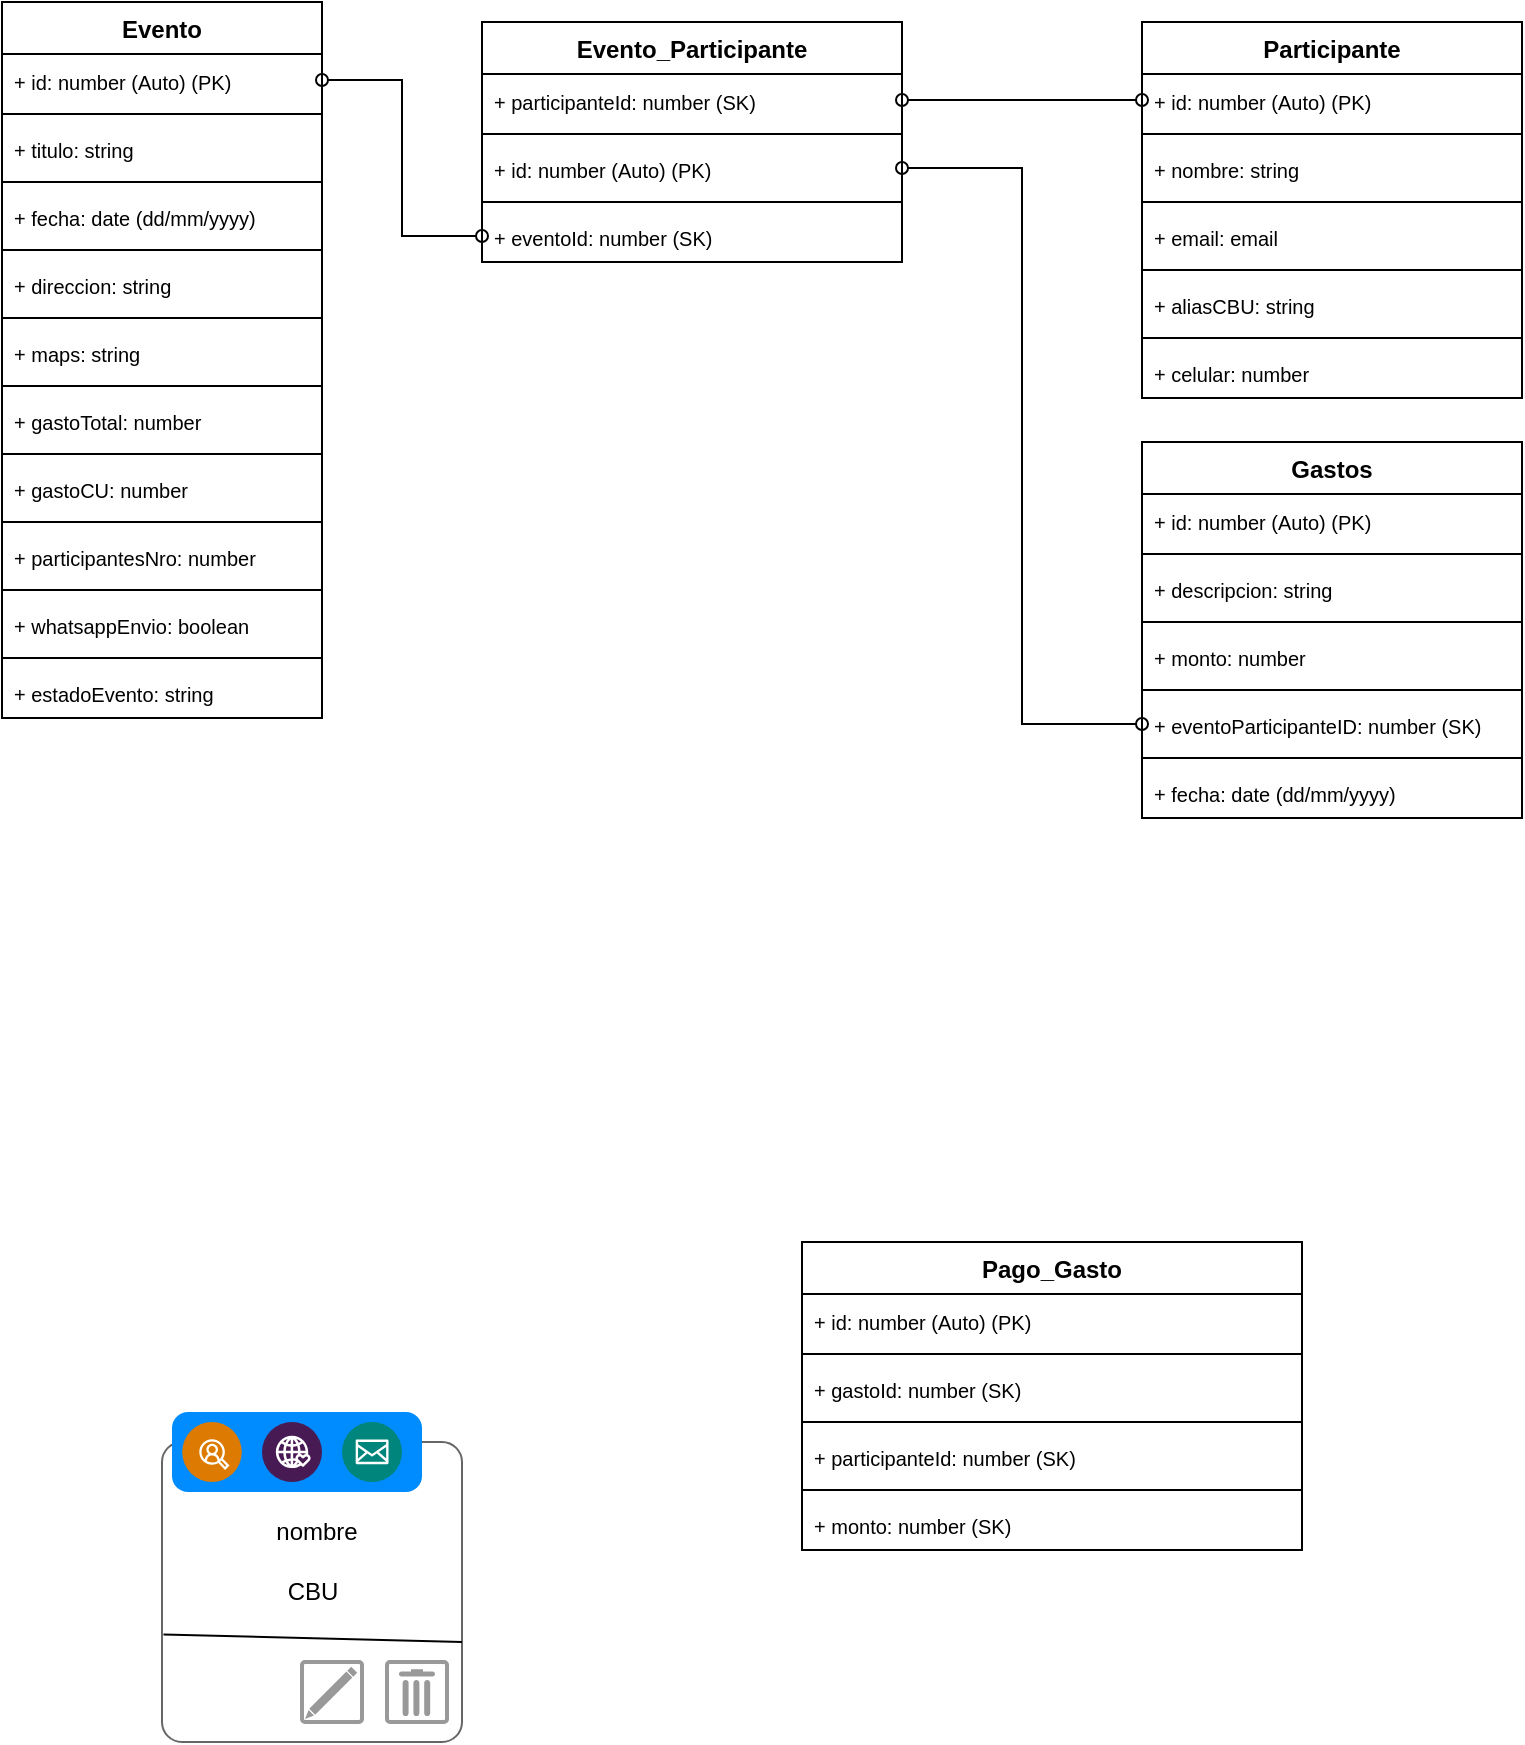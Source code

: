 <mxfile version="26.2.14">
  <diagram name="Página-1" id="X9LQhpLwk_J4k-DrzsR-">
    <mxGraphModel dx="1106" dy="571" grid="1" gridSize="10" guides="1" tooltips="1" connect="1" arrows="1" fold="1" page="1" pageScale="1" pageWidth="827" pageHeight="1169" math="0" shadow="0">
      <root>
        <mxCell id="0" />
        <mxCell id="1" parent="0" />
        <object label="Evento" id="epjEsvlfsnYvN3iABz49-60">
          <mxCell style="swimlane;fontStyle=1;align=center;verticalAlign=top;childLayout=stackLayout;horizontal=1;startSize=26;horizontalStack=0;resizeParent=1;resizeParentMax=0;resizeLast=0;collapsible=1;marginBottom=0;whiteSpace=wrap;html=1;" parent="1" vertex="1">
            <mxGeometry x="30" y="20" width="160" height="358" as="geometry" />
          </mxCell>
        </object>
        <mxCell id="epjEsvlfsnYvN3iABz49-61" value="&lt;font style=&quot;font-size: 10px;&quot;&gt;+ id: number (Auto) (PK)&lt;/font&gt;" style="text;strokeColor=none;fillColor=none;align=left;verticalAlign=top;spacingLeft=4;spacingRight=4;overflow=hidden;rotatable=0;points=[[0,0.5],[1,0.5]];portConstraint=eastwest;whiteSpace=wrap;html=1;" parent="epjEsvlfsnYvN3iABz49-60" vertex="1">
          <mxGeometry y="26" width="160" height="26" as="geometry" />
        </mxCell>
        <mxCell id="epjEsvlfsnYvN3iABz49-89" value="" style="line;strokeWidth=1;fillColor=none;align=left;verticalAlign=middle;spacingTop=-1;spacingLeft=3;spacingRight=3;rotatable=0;labelPosition=right;points=[];portConstraint=eastwest;strokeColor=inherit;" parent="epjEsvlfsnYvN3iABz49-60" vertex="1">
          <mxGeometry y="52" width="160" height="8" as="geometry" />
        </mxCell>
        <mxCell id="epjEsvlfsnYvN3iABz49-88" value="&lt;font style=&quot;font-size: 10px;&quot;&gt;+ titulo: string&lt;/font&gt;" style="text;strokeColor=none;fillColor=none;align=left;verticalAlign=top;spacingLeft=4;spacingRight=4;overflow=hidden;rotatable=0;points=[[0,0.5],[1,0.5]];portConstraint=eastwest;whiteSpace=wrap;html=1;" parent="epjEsvlfsnYvN3iABz49-60" vertex="1">
          <mxGeometry y="60" width="160" height="26" as="geometry" />
        </mxCell>
        <mxCell id="epjEsvlfsnYvN3iABz49-62" value="" style="line;strokeWidth=1;fillColor=none;align=left;verticalAlign=middle;spacingTop=-1;spacingLeft=3;spacingRight=3;rotatable=0;labelPosition=right;points=[];portConstraint=eastwest;strokeColor=inherit;" parent="epjEsvlfsnYvN3iABz49-60" vertex="1">
          <mxGeometry y="86" width="160" height="8" as="geometry" />
        </mxCell>
        <mxCell id="epjEsvlfsnYvN3iABz49-63" value="&lt;font style=&quot;font-size: 10px;&quot;&gt;+ fecha: date (dd/mm/yyyy)&lt;/font&gt;" style="text;strokeColor=none;fillColor=none;align=left;verticalAlign=top;spacingLeft=4;spacingRight=4;overflow=hidden;rotatable=0;points=[[0,0.5],[1,0.5]];portConstraint=eastwest;whiteSpace=wrap;html=1;" parent="epjEsvlfsnYvN3iABz49-60" vertex="1">
          <mxGeometry y="94" width="160" height="26" as="geometry" />
        </mxCell>
        <mxCell id="epjEsvlfsnYvN3iABz49-65" value="" style="line;strokeWidth=1;fillColor=none;align=left;verticalAlign=middle;spacingTop=-1;spacingLeft=3;spacingRight=3;rotatable=0;labelPosition=right;points=[];portConstraint=eastwest;strokeColor=inherit;" parent="epjEsvlfsnYvN3iABz49-60" vertex="1">
          <mxGeometry y="120" width="160" height="8" as="geometry" />
        </mxCell>
        <mxCell id="epjEsvlfsnYvN3iABz49-64" value="&lt;font style=&quot;font-size: 10px;&quot;&gt;+ direccion: string&lt;/font&gt;" style="text;strokeColor=none;fillColor=none;align=left;verticalAlign=top;spacingLeft=4;spacingRight=4;overflow=hidden;rotatable=0;points=[[0,0.5],[1,0.5]];portConstraint=eastwest;whiteSpace=wrap;html=1;" parent="epjEsvlfsnYvN3iABz49-60" vertex="1">
          <mxGeometry y="128" width="160" height="26" as="geometry" />
        </mxCell>
        <mxCell id="epjEsvlfsnYvN3iABz49-70" value="" style="line;strokeWidth=1;fillColor=none;align=left;verticalAlign=middle;spacingTop=-1;spacingLeft=3;spacingRight=3;rotatable=0;labelPosition=right;points=[];portConstraint=eastwest;strokeColor=inherit;" parent="epjEsvlfsnYvN3iABz49-60" vertex="1">
          <mxGeometry y="154" width="160" height="8" as="geometry" />
        </mxCell>
        <mxCell id="epjEsvlfsnYvN3iABz49-66" value="&lt;font style=&quot;font-size: 10px;&quot;&gt;+ maps: string&lt;/font&gt;" style="text;strokeColor=none;fillColor=none;align=left;verticalAlign=top;spacingLeft=4;spacingRight=4;overflow=hidden;rotatable=0;points=[[0,0.5],[1,0.5]];portConstraint=eastwest;whiteSpace=wrap;html=1;" parent="epjEsvlfsnYvN3iABz49-60" vertex="1">
          <mxGeometry y="162" width="160" height="26" as="geometry" />
        </mxCell>
        <mxCell id="epjEsvlfsnYvN3iABz49-71" value="" style="line;strokeWidth=1;fillColor=none;align=left;verticalAlign=middle;spacingTop=-1;spacingLeft=3;spacingRight=3;rotatable=0;labelPosition=right;points=[];portConstraint=eastwest;strokeColor=inherit;" parent="epjEsvlfsnYvN3iABz49-60" vertex="1">
          <mxGeometry y="188" width="160" height="8" as="geometry" />
        </mxCell>
        <mxCell id="epjEsvlfsnYvN3iABz49-68" value="&lt;font style=&quot;font-size: 10px;&quot;&gt;+ gastoTotal: number&lt;/font&gt;" style="text;strokeColor=none;fillColor=none;align=left;verticalAlign=top;spacingLeft=4;spacingRight=4;overflow=hidden;rotatable=0;points=[[0,0.5],[1,0.5]];portConstraint=eastwest;whiteSpace=wrap;html=1;" parent="epjEsvlfsnYvN3iABz49-60" vertex="1">
          <mxGeometry y="196" width="160" height="26" as="geometry" />
        </mxCell>
        <mxCell id="epjEsvlfsnYvN3iABz49-72" value="" style="line;strokeWidth=1;fillColor=none;align=left;verticalAlign=middle;spacingTop=-1;spacingLeft=3;spacingRight=3;rotatable=0;labelPosition=right;points=[];portConstraint=eastwest;strokeColor=inherit;" parent="epjEsvlfsnYvN3iABz49-60" vertex="1">
          <mxGeometry y="222" width="160" height="8" as="geometry" />
        </mxCell>
        <mxCell id="epjEsvlfsnYvN3iABz49-69" value="&lt;font style=&quot;font-size: 10px;&quot;&gt;+ gastoCU: number&lt;/font&gt;" style="text;strokeColor=none;fillColor=none;align=left;verticalAlign=top;spacingLeft=4;spacingRight=4;overflow=hidden;rotatable=0;points=[[0,0.5],[1,0.5]];portConstraint=eastwest;whiteSpace=wrap;html=1;" parent="epjEsvlfsnYvN3iABz49-60" vertex="1">
          <mxGeometry y="230" width="160" height="26" as="geometry" />
        </mxCell>
        <mxCell id="epjEsvlfsnYvN3iABz49-129" value="" style="line;strokeWidth=1;fillColor=none;align=left;verticalAlign=middle;spacingTop=-1;spacingLeft=3;spacingRight=3;rotatable=0;labelPosition=right;points=[];portConstraint=eastwest;strokeColor=inherit;" parent="epjEsvlfsnYvN3iABz49-60" vertex="1">
          <mxGeometry y="256" width="160" height="8" as="geometry" />
        </mxCell>
        <mxCell id="epjEsvlfsnYvN3iABz49-112" value="&lt;font style=&quot;font-size: 10px;&quot;&gt;+ participantesNro: number&lt;/font&gt;" style="text;strokeColor=none;fillColor=none;align=left;verticalAlign=top;spacingLeft=4;spacingRight=4;overflow=hidden;rotatable=0;points=[[0,0.5],[1,0.5]];portConstraint=eastwest;whiteSpace=wrap;html=1;" parent="epjEsvlfsnYvN3iABz49-60" vertex="1">
          <mxGeometry y="264" width="160" height="26" as="geometry" />
        </mxCell>
        <mxCell id="QIL2KwB3fmJdMeqVmAWB-3" value="" style="line;strokeWidth=1;fillColor=none;align=left;verticalAlign=middle;spacingTop=-1;spacingLeft=3;spacingRight=3;rotatable=0;labelPosition=right;points=[];portConstraint=eastwest;strokeColor=inherit;" parent="epjEsvlfsnYvN3iABz49-60" vertex="1">
          <mxGeometry y="290" width="160" height="8" as="geometry" />
        </mxCell>
        <mxCell id="QIL2KwB3fmJdMeqVmAWB-1" value="&lt;font style=&quot;font-size: 10px;&quot;&gt;+ whatsappEnvio: boolean&lt;/font&gt;" style="text;strokeColor=none;fillColor=none;align=left;verticalAlign=top;spacingLeft=4;spacingRight=4;overflow=hidden;rotatable=0;points=[[0,0.5],[1,0.5]];portConstraint=eastwest;whiteSpace=wrap;html=1;" parent="epjEsvlfsnYvN3iABz49-60" vertex="1">
          <mxGeometry y="298" width="160" height="26" as="geometry" />
        </mxCell>
        <mxCell id="QIL2KwB3fmJdMeqVmAWB-4" value="" style="line;strokeWidth=1;fillColor=none;align=left;verticalAlign=middle;spacingTop=-1;spacingLeft=3;spacingRight=3;rotatable=0;labelPosition=right;points=[];portConstraint=eastwest;strokeColor=inherit;" parent="epjEsvlfsnYvN3iABz49-60" vertex="1">
          <mxGeometry y="324" width="160" height="8" as="geometry" />
        </mxCell>
        <mxCell id="yLq7n8xMrS5BI-6w-MZ7-3" value="&lt;font style=&quot;font-size: 10px;&quot;&gt;+ estadoEvento: string&lt;/font&gt;" style="text;strokeColor=none;fillColor=none;align=left;verticalAlign=top;spacingLeft=4;spacingRight=4;overflow=hidden;rotatable=0;points=[[0,0.5],[1,0.5]];portConstraint=eastwest;whiteSpace=wrap;html=1;" parent="epjEsvlfsnYvN3iABz49-60" vertex="1">
          <mxGeometry y="332" width="160" height="26" as="geometry" />
        </mxCell>
        <object label="Participante" id="epjEsvlfsnYvN3iABz49-74">
          <mxCell style="swimlane;fontStyle=1;align=center;verticalAlign=top;childLayout=stackLayout;horizontal=1;startSize=26;horizontalStack=0;resizeParent=1;resizeParentMax=0;resizeLast=0;collapsible=1;marginBottom=0;whiteSpace=wrap;html=1;" parent="1" vertex="1">
            <mxGeometry x="600" y="30" width="190" height="188" as="geometry" />
          </mxCell>
        </object>
        <mxCell id="epjEsvlfsnYvN3iABz49-83" value="&lt;font style=&quot;font-size: 10px;&quot;&gt;+ id: number (Auto) (PK)&lt;/font&gt;" style="text;strokeColor=none;fillColor=none;align=left;verticalAlign=top;spacingLeft=4;spacingRight=4;overflow=hidden;rotatable=0;points=[[0,0.5],[1,0.5]];portConstraint=eastwest;whiteSpace=wrap;html=1;" parent="epjEsvlfsnYvN3iABz49-74" vertex="1">
          <mxGeometry y="26" width="190" height="26" as="geometry" />
        </mxCell>
        <mxCell id="epjEsvlfsnYvN3iABz49-90" value="" style="line;strokeWidth=1;fillColor=none;align=left;verticalAlign=middle;spacingTop=-1;spacingLeft=3;spacingRight=3;rotatable=0;labelPosition=right;points=[];portConstraint=eastwest;strokeColor=inherit;" parent="epjEsvlfsnYvN3iABz49-74" vertex="1">
          <mxGeometry y="52" width="190" height="8" as="geometry" />
        </mxCell>
        <mxCell id="epjEsvlfsnYvN3iABz49-75" value="&lt;font style=&quot;font-size: 10px;&quot;&gt;+ nombre: string&lt;/font&gt;" style="text;strokeColor=none;fillColor=none;align=left;verticalAlign=top;spacingLeft=4;spacingRight=4;overflow=hidden;rotatable=0;points=[[0,0.5],[1,0.5]];portConstraint=eastwest;whiteSpace=wrap;html=1;" parent="epjEsvlfsnYvN3iABz49-74" vertex="1">
          <mxGeometry y="60" width="190" height="26" as="geometry" />
        </mxCell>
        <mxCell id="epjEsvlfsnYvN3iABz49-76" value="" style="line;strokeWidth=1;fillColor=none;align=left;verticalAlign=middle;spacingTop=-1;spacingLeft=3;spacingRight=3;rotatable=0;labelPosition=right;points=[];portConstraint=eastwest;strokeColor=inherit;" parent="epjEsvlfsnYvN3iABz49-74" vertex="1">
          <mxGeometry y="86" width="190" height="8" as="geometry" />
        </mxCell>
        <mxCell id="epjEsvlfsnYvN3iABz49-77" value="&lt;font style=&quot;font-size: 10px;&quot;&gt;+ email: email&lt;/font&gt;" style="text;strokeColor=none;fillColor=none;align=left;verticalAlign=top;spacingLeft=4;spacingRight=4;overflow=hidden;rotatable=0;points=[[0,0.5],[1,0.5]];portConstraint=eastwest;whiteSpace=wrap;html=1;" parent="epjEsvlfsnYvN3iABz49-74" vertex="1">
          <mxGeometry y="94" width="190" height="26" as="geometry" />
        </mxCell>
        <mxCell id="epjEsvlfsnYvN3iABz49-78" value="" style="line;strokeWidth=1;fillColor=none;align=left;verticalAlign=middle;spacingTop=-1;spacingLeft=3;spacingRight=3;rotatable=0;labelPosition=right;points=[];portConstraint=eastwest;strokeColor=inherit;" parent="epjEsvlfsnYvN3iABz49-74" vertex="1">
          <mxGeometry y="120" width="190" height="8" as="geometry" />
        </mxCell>
        <mxCell id="epjEsvlfsnYvN3iABz49-79" value="&lt;font style=&quot;font-size: 10px;&quot;&gt;+ aliasCBU: string&lt;/font&gt;" style="text;strokeColor=none;fillColor=none;align=left;verticalAlign=top;spacingLeft=4;spacingRight=4;overflow=hidden;rotatable=0;points=[[0,0.5],[1,0.5]];portConstraint=eastwest;whiteSpace=wrap;html=1;" parent="epjEsvlfsnYvN3iABz49-74" vertex="1">
          <mxGeometry y="128" width="190" height="26" as="geometry" />
        </mxCell>
        <mxCell id="epjEsvlfsnYvN3iABz49-80" value="" style="line;strokeWidth=1;fillColor=none;align=left;verticalAlign=middle;spacingTop=-1;spacingLeft=3;spacingRight=3;rotatable=0;labelPosition=right;points=[];portConstraint=eastwest;strokeColor=inherit;" parent="epjEsvlfsnYvN3iABz49-74" vertex="1">
          <mxGeometry y="154" width="190" height="8" as="geometry" />
        </mxCell>
        <mxCell id="epjEsvlfsnYvN3iABz49-81" value="&lt;font style=&quot;font-size: 10px;&quot;&gt;+ celular: number&lt;/font&gt;" style="text;strokeColor=none;fillColor=none;align=left;verticalAlign=top;spacingLeft=4;spacingRight=4;overflow=hidden;rotatable=0;points=[[0,0.5],[1,0.5]];portConstraint=eastwest;whiteSpace=wrap;html=1;" parent="epjEsvlfsnYvN3iABz49-74" vertex="1">
          <mxGeometry y="162" width="190" height="26" as="geometry" />
        </mxCell>
        <object label="Gastos" id="epjEsvlfsnYvN3iABz49-91">
          <mxCell style="swimlane;fontStyle=1;align=center;verticalAlign=top;childLayout=stackLayout;horizontal=1;startSize=26;horizontalStack=0;resizeParent=1;resizeParentMax=0;resizeLast=0;collapsible=1;marginBottom=0;whiteSpace=wrap;html=1;" parent="1" vertex="1">
            <mxGeometry x="600" y="240" width="190" height="188" as="geometry" />
          </mxCell>
        </object>
        <mxCell id="epjEsvlfsnYvN3iABz49-92" value="&lt;font style=&quot;font-size: 10px;&quot;&gt;+ id: number (Auto) (PK)&lt;/font&gt;" style="text;strokeColor=none;fillColor=none;align=left;verticalAlign=top;spacingLeft=4;spacingRight=4;overflow=hidden;rotatable=0;points=[[0,0.5],[1,0.5]];portConstraint=eastwest;whiteSpace=wrap;html=1;" parent="epjEsvlfsnYvN3iABz49-91" vertex="1">
          <mxGeometry y="26" width="190" height="26" as="geometry" />
        </mxCell>
        <mxCell id="epjEsvlfsnYvN3iABz49-93" value="" style="line;strokeWidth=1;fillColor=none;align=left;verticalAlign=middle;spacingTop=-1;spacingLeft=3;spacingRight=3;rotatable=0;labelPosition=right;points=[];portConstraint=eastwest;strokeColor=inherit;" parent="epjEsvlfsnYvN3iABz49-91" vertex="1">
          <mxGeometry y="52" width="190" height="8" as="geometry" />
        </mxCell>
        <mxCell id="epjEsvlfsnYvN3iABz49-94" value="&lt;font style=&quot;font-size: 10px;&quot;&gt;+ descripcion: string&lt;/font&gt;" style="text;strokeColor=none;fillColor=none;align=left;verticalAlign=top;spacingLeft=4;spacingRight=4;overflow=hidden;rotatable=0;points=[[0,0.5],[1,0.5]];portConstraint=eastwest;whiteSpace=wrap;html=1;" parent="epjEsvlfsnYvN3iABz49-91" vertex="1">
          <mxGeometry y="60" width="190" height="26" as="geometry" />
        </mxCell>
        <mxCell id="epjEsvlfsnYvN3iABz49-95" value="" style="line;strokeWidth=1;fillColor=none;align=left;verticalAlign=middle;spacingTop=-1;spacingLeft=3;spacingRight=3;rotatable=0;labelPosition=right;points=[];portConstraint=eastwest;strokeColor=inherit;" parent="epjEsvlfsnYvN3iABz49-91" vertex="1">
          <mxGeometry y="86" width="190" height="8" as="geometry" />
        </mxCell>
        <mxCell id="epjEsvlfsnYvN3iABz49-96" value="&lt;font style=&quot;font-size: 10px;&quot;&gt;+ monto: number&lt;/font&gt;" style="text;strokeColor=none;fillColor=none;align=left;verticalAlign=top;spacingLeft=4;spacingRight=4;overflow=hidden;rotatable=0;points=[[0,0.5],[1,0.5]];portConstraint=eastwest;whiteSpace=wrap;html=1;" parent="epjEsvlfsnYvN3iABz49-91" vertex="1">
          <mxGeometry y="94" width="190" height="26" as="geometry" />
        </mxCell>
        <mxCell id="epjEsvlfsnYvN3iABz49-97" value="" style="line;strokeWidth=1;fillColor=none;align=left;verticalAlign=middle;spacingTop=-1;spacingLeft=3;spacingRight=3;rotatable=0;labelPosition=right;points=[];portConstraint=eastwest;strokeColor=inherit;" parent="epjEsvlfsnYvN3iABz49-91" vertex="1">
          <mxGeometry y="120" width="190" height="8" as="geometry" />
        </mxCell>
        <mxCell id="epjEsvlfsnYvN3iABz49-98" value="&lt;font style=&quot;font-size: 10px;&quot;&gt;+ eventoParticipanteID: number (SK)&lt;/font&gt;" style="text;strokeColor=none;fillColor=none;align=left;verticalAlign=top;spacingLeft=4;spacingRight=4;overflow=hidden;rotatable=0;points=[[0,0.5],[1,0.5]];portConstraint=eastwest;whiteSpace=wrap;html=1;" parent="epjEsvlfsnYvN3iABz49-91" vertex="1">
          <mxGeometry y="128" width="190" height="26" as="geometry" />
        </mxCell>
        <mxCell id="yLq7n8xMrS5BI-6w-MZ7-6" value="" style="line;strokeWidth=1;fillColor=none;align=left;verticalAlign=middle;spacingTop=-1;spacingLeft=3;spacingRight=3;rotatable=0;labelPosition=right;points=[];portConstraint=eastwest;strokeColor=inherit;" parent="epjEsvlfsnYvN3iABz49-91" vertex="1">
          <mxGeometry y="154" width="190" height="8" as="geometry" />
        </mxCell>
        <mxCell id="epjEsvlfsnYvN3iABz49-100" value="&lt;font style=&quot;font-size: 10px;&quot;&gt;+ fecha: date (dd/mm/yyyy)&lt;/font&gt;" style="text;strokeColor=none;fillColor=none;align=left;verticalAlign=top;spacingLeft=4;spacingRight=4;overflow=hidden;rotatable=0;points=[[0,0.5],[1,0.5]];portConstraint=eastwest;whiteSpace=wrap;html=1;" parent="epjEsvlfsnYvN3iABz49-91" vertex="1">
          <mxGeometry y="162" width="190" height="26" as="geometry" />
        </mxCell>
        <mxCell id="bBRhczMiL7dyaByhxN14-6" value="" style="shape=mxgraph.mockup.containers.marginRect;rectMarginTop=10;strokeColor=#666666;strokeWidth=1;dashed=0;rounded=1;arcSize=5;recursiveResize=0;html=1;whiteSpace=wrap;" parent="1" vertex="1">
          <mxGeometry x="110" y="730" width="150" height="160" as="geometry" />
        </mxCell>
        <mxCell id="bBRhczMiL7dyaByhxN14-7" value="" style="shape=rect;strokeColor=none;fillColor=#008cff;strokeWidth=1;dashed=0;rounded=1;arcSize=20;fontColor=#ffffff;fontSize=17;spacing=2;spacingTop=-2;align=left;autosize=1;spacingLeft=4;resizeWidth=0;resizeHeight=0;perimeter=none;html=1;whiteSpace=wrap;" parent="bBRhczMiL7dyaByhxN14-6" vertex="1">
          <mxGeometry x="5" y="-5" width="125" height="40" as="geometry" />
        </mxCell>
        <mxCell id="bBRhczMiL7dyaByhxN14-11" value="" style="verticalLabelPosition=bottom;aspect=fixed;html=1;shape=mxgraph.salesforce.marketing2;" parent="bBRhczMiL7dyaByhxN14-6" vertex="1">
          <mxGeometry x="10" width="30" height="30" as="geometry" />
        </mxCell>
        <mxCell id="bBRhczMiL7dyaByhxN14-13" value="" style="verticalLabelPosition=bottom;aspect=fixed;html=1;shape=mxgraph.salesforce.non_profit2;" parent="bBRhczMiL7dyaByhxN14-6" vertex="1">
          <mxGeometry x="50" width="30" height="30" as="geometry" />
        </mxCell>
        <mxCell id="bBRhczMiL7dyaByhxN14-12" value="" style="verticalLabelPosition=bottom;aspect=fixed;html=1;shape=mxgraph.salesforce.inbox2;" parent="bBRhczMiL7dyaByhxN14-6" vertex="1">
          <mxGeometry x="90" width="30" height="30" as="geometry" />
        </mxCell>
        <mxCell id="bBRhczMiL7dyaByhxN14-14" value="nombre" style="text;html=1;align=center;verticalAlign=middle;whiteSpace=wrap;rounded=0;" parent="bBRhczMiL7dyaByhxN14-6" vertex="1">
          <mxGeometry x="10" y="40" width="135" height="30" as="geometry" />
        </mxCell>
        <mxCell id="bBRhczMiL7dyaByhxN14-15" value="CBU" style="text;html=1;align=center;verticalAlign=middle;whiteSpace=wrap;rounded=0;" parent="bBRhczMiL7dyaByhxN14-6" vertex="1">
          <mxGeometry x="7.5" y="70" width="135" height="30" as="geometry" />
        </mxCell>
        <mxCell id="bBRhczMiL7dyaByhxN14-8" value="" style="strokeColor=#999999;verticalLabelPosition=bottom;shadow=0;dashed=0;verticalAlign=top;strokeWidth=2;html=1;shape=mxgraph.mockup.misc.editIcon;" parent="bBRhczMiL7dyaByhxN14-6" vertex="1">
          <mxGeometry x="70" y="120" width="30" height="30" as="geometry" />
        </mxCell>
        <mxCell id="bBRhczMiL7dyaByhxN14-10" value="" style="strokeColor=#999999;verticalLabelPosition=bottom;shadow=0;dashed=0;verticalAlign=top;strokeWidth=2;html=1;shape=mxgraph.mockup.misc.trashcanIcon;" parent="bBRhczMiL7dyaByhxN14-6" vertex="1">
          <mxGeometry x="112.5" y="120" width="30" height="30" as="geometry" />
        </mxCell>
        <mxCell id="bBRhczMiL7dyaByhxN14-16" value="" style="endArrow=none;html=1;rounded=0;exitX=0.005;exitY=0.664;exitDx=0;exitDy=0;exitPerimeter=0;" parent="1" source="bBRhczMiL7dyaByhxN14-6" edge="1">
          <mxGeometry width="50" height="50" relative="1" as="geometry">
            <mxPoint x="60" y="840" as="sourcePoint" />
            <mxPoint x="260" y="840" as="targetPoint" />
          </mxGeometry>
        </mxCell>
        <object label="Evento_Participante" id="krr-dMTPvHWVqTSfd1r--3">
          <mxCell style="swimlane;fontStyle=1;align=center;verticalAlign=top;childLayout=stackLayout;horizontal=1;startSize=26;horizontalStack=0;resizeParent=1;resizeParentMax=0;resizeLast=0;collapsible=1;marginBottom=0;whiteSpace=wrap;html=1;" parent="1" vertex="1">
            <mxGeometry x="270" y="30" width="210" height="120" as="geometry" />
          </mxCell>
        </object>
        <mxCell id="krr-dMTPvHWVqTSfd1r--4" value="&lt;font style=&quot;font-size: 10px;&quot;&gt;+ participanteId: number (SK)&lt;/font&gt;" style="text;strokeColor=none;fillColor=none;align=left;verticalAlign=top;spacingLeft=4;spacingRight=4;overflow=hidden;rotatable=0;points=[[0,0.5],[1,0.5]];portConstraint=eastwest;whiteSpace=wrap;html=1;" parent="krr-dMTPvHWVqTSfd1r--3" vertex="1">
          <mxGeometry y="26" width="210" height="26" as="geometry" />
        </mxCell>
        <mxCell id="krr-dMTPvHWVqTSfd1r--5" value="" style="line;strokeWidth=1;fillColor=none;align=left;verticalAlign=middle;spacingTop=-1;spacingLeft=3;spacingRight=3;rotatable=0;labelPosition=right;points=[];portConstraint=eastwest;strokeColor=inherit;" parent="krr-dMTPvHWVqTSfd1r--3" vertex="1">
          <mxGeometry y="52" width="210" height="8" as="geometry" />
        </mxCell>
        <mxCell id="krr-dMTPvHWVqTSfd1r--15" value="&lt;font style=&quot;font-size: 10px;&quot;&gt;+ id: number (Auto) (PK)&lt;/font&gt;" style="text;strokeColor=none;fillColor=none;align=left;verticalAlign=top;spacingLeft=4;spacingRight=4;overflow=hidden;rotatable=0;points=[[0,0.5],[1,0.5]];portConstraint=eastwest;whiteSpace=wrap;html=1;" parent="krr-dMTPvHWVqTSfd1r--3" vertex="1">
          <mxGeometry y="60" width="210" height="26" as="geometry" />
        </mxCell>
        <mxCell id="krr-dMTPvHWVqTSfd1r--17" value="" style="line;strokeWidth=1;fillColor=none;align=left;verticalAlign=middle;spacingTop=-1;spacingLeft=3;spacingRight=3;rotatable=0;labelPosition=right;points=[];portConstraint=eastwest;strokeColor=inherit;" parent="krr-dMTPvHWVqTSfd1r--3" vertex="1">
          <mxGeometry y="86" width="210" height="8" as="geometry" />
        </mxCell>
        <mxCell id="krr-dMTPvHWVqTSfd1r--6" value="&lt;font style=&quot;font-size: 10px;&quot;&gt;+ eventoId: number (SK)&lt;/font&gt;" style="text;strokeColor=none;fillColor=none;align=left;verticalAlign=top;spacingLeft=4;spacingRight=4;overflow=hidden;rotatable=0;points=[[0,0.5],[1,0.5]];portConstraint=eastwest;whiteSpace=wrap;html=1;" parent="krr-dMTPvHWVqTSfd1r--3" vertex="1">
          <mxGeometry y="94" width="210" height="26" as="geometry" />
        </mxCell>
        <object label="Pago_Gasto" id="S2vk2JNNVP6QqmYASaXY-1">
          <mxCell style="swimlane;fontStyle=1;align=center;verticalAlign=top;childLayout=stackLayout;horizontal=1;startSize=26;horizontalStack=0;resizeParent=1;resizeParentMax=0;resizeLast=0;collapsible=1;marginBottom=0;whiteSpace=wrap;html=1;" parent="1" vertex="1">
            <mxGeometry x="430" y="640" width="250" height="154" as="geometry" />
          </mxCell>
        </object>
        <mxCell id="S2vk2JNNVP6QqmYASaXY-2" value="&lt;font style=&quot;font-size: 10px;&quot;&gt;+ id:&amp;nbsp;&lt;/font&gt;&lt;span style=&quot;font-size: 10px;&quot;&gt;number (Auto) (PK)&lt;/span&gt;" style="text;strokeColor=none;fillColor=none;align=left;verticalAlign=top;spacingLeft=4;spacingRight=4;overflow=hidden;rotatable=0;points=[[0,0.5],[1,0.5]];portConstraint=eastwest;whiteSpace=wrap;html=1;" parent="S2vk2JNNVP6QqmYASaXY-1" vertex="1">
          <mxGeometry y="26" width="250" height="26" as="geometry" />
        </mxCell>
        <mxCell id="S2vk2JNNVP6QqmYASaXY-3" value="" style="line;strokeWidth=1;fillColor=none;align=left;verticalAlign=middle;spacingTop=-1;spacingLeft=3;spacingRight=3;rotatable=0;labelPosition=right;points=[];portConstraint=eastwest;strokeColor=inherit;" parent="S2vk2JNNVP6QqmYASaXY-1" vertex="1">
          <mxGeometry y="52" width="250" height="8" as="geometry" />
        </mxCell>
        <mxCell id="S2vk2JNNVP6QqmYASaXY-4" value="&lt;font style=&quot;font-size: 10px;&quot;&gt;+ gastoId: number (SK)&lt;/font&gt;" style="text;strokeColor=none;fillColor=none;align=left;verticalAlign=top;spacingLeft=4;spacingRight=4;overflow=hidden;rotatable=0;points=[[0,0.5],[1,0.5]];portConstraint=eastwest;whiteSpace=wrap;html=1;" parent="S2vk2JNNVP6QqmYASaXY-1" vertex="1">
          <mxGeometry y="60" width="250" height="26" as="geometry" />
        </mxCell>
        <mxCell id="S2vk2JNNVP6QqmYASaXY-5" value="" style="line;strokeWidth=1;fillColor=none;align=left;verticalAlign=middle;spacingTop=-1;spacingLeft=3;spacingRight=3;rotatable=0;labelPosition=right;points=[];portConstraint=eastwest;strokeColor=inherit;" parent="S2vk2JNNVP6QqmYASaXY-1" vertex="1">
          <mxGeometry y="86" width="250" height="8" as="geometry" />
        </mxCell>
        <mxCell id="S2vk2JNNVP6QqmYASaXY-7" value="&lt;font style=&quot;font-size: 10px;&quot;&gt;+ participanteId: number (SK)&lt;/font&gt;" style="text;strokeColor=none;fillColor=none;align=left;verticalAlign=top;spacingLeft=4;spacingRight=4;overflow=hidden;rotatable=0;points=[[0,0.5],[1,0.5]];portConstraint=eastwest;whiteSpace=wrap;html=1;" parent="S2vk2JNNVP6QqmYASaXY-1" vertex="1">
          <mxGeometry y="94" width="250" height="26" as="geometry" />
        </mxCell>
        <mxCell id="S2vk2JNNVP6QqmYASaXY-8" value="" style="line;strokeWidth=1;fillColor=none;align=left;verticalAlign=middle;spacingTop=-1;spacingLeft=3;spacingRight=3;rotatable=0;labelPosition=right;points=[];portConstraint=eastwest;strokeColor=inherit;" parent="S2vk2JNNVP6QqmYASaXY-1" vertex="1">
          <mxGeometry y="120" width="250" height="8" as="geometry" />
        </mxCell>
        <mxCell id="S2vk2JNNVP6QqmYASaXY-6" value="&lt;font style=&quot;font-size: 10px;&quot;&gt;+ monto: number (SK)&lt;/font&gt;" style="text;strokeColor=none;fillColor=none;align=left;verticalAlign=top;spacingLeft=4;spacingRight=4;overflow=hidden;rotatable=0;points=[[0,0.5],[1,0.5]];portConstraint=eastwest;whiteSpace=wrap;html=1;" parent="S2vk2JNNVP6QqmYASaXY-1" vertex="1">
          <mxGeometry y="128" width="250" height="26" as="geometry" />
        </mxCell>
        <mxCell id="yLq7n8xMrS5BI-6w-MZ7-11" style="edgeStyle=orthogonalEdgeStyle;rounded=0;orthogonalLoop=1;jettySize=auto;html=1;endArrow=oval;endFill=0;startArrow=oval;startFill=0;" parent="1" source="epjEsvlfsnYvN3iABz49-61" target="krr-dMTPvHWVqTSfd1r--6" edge="1">
          <mxGeometry relative="1" as="geometry" />
        </mxCell>
        <mxCell id="yLq7n8xMrS5BI-6w-MZ7-12" style="edgeStyle=orthogonalEdgeStyle;rounded=0;orthogonalLoop=1;jettySize=auto;html=1;entryX=1;entryY=0.5;entryDx=0;entryDy=0;endArrow=oval;endFill=0;startArrow=oval;startFill=0;" parent="1" source="epjEsvlfsnYvN3iABz49-83" target="krr-dMTPvHWVqTSfd1r--4" edge="1">
          <mxGeometry relative="1" as="geometry" />
        </mxCell>
        <mxCell id="zCh-krkuSQIpDNPjbqcc-1" style="edgeStyle=orthogonalEdgeStyle;rounded=0;orthogonalLoop=1;jettySize=auto;html=1;exitX=1;exitY=0.5;exitDx=0;exitDy=0;entryX=0;entryY=0.5;entryDx=0;entryDy=0;endArrow=oval;endFill=0;startArrow=oval;startFill=0;" edge="1" parent="1" source="krr-dMTPvHWVqTSfd1r--15" target="epjEsvlfsnYvN3iABz49-98">
          <mxGeometry relative="1" as="geometry" />
        </mxCell>
      </root>
    </mxGraphModel>
  </diagram>
</mxfile>
